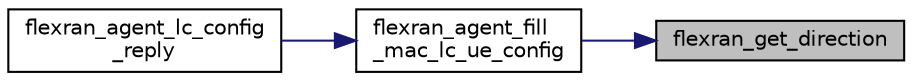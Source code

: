 digraph "flexran_get_direction"
{
 // LATEX_PDF_SIZE
  edge [fontname="Helvetica",fontsize="10",labelfontname="Helvetica",labelfontsize="10"];
  node [fontname="Helvetica",fontsize="10",shape=record];
  rankdir="RL";
  Node1 [label="flexran_get_direction",height=0.2,width=0.4,color="black", fillcolor="grey75", style="filled", fontcolor="black",tooltip=" "];
  Node1 -> Node2 [dir="back",color="midnightblue",fontsize="10",style="solid",fontname="Helvetica"];
  Node2 [label="flexran_agent_fill\l_mac_lc_ue_config",height=0.2,width=0.4,color="black", fillcolor="white", style="filled",URL="$flexran__agent__mac_8h.html#aa45e16d4732f13df1e132d48a190e24d",tooltip=" "];
  Node2 -> Node3 [dir="back",color="midnightblue",fontsize="10",style="solid",fontname="Helvetica"];
  Node3 [label="flexran_agent_lc_config\l_reply",height=0.2,width=0.4,color="black", fillcolor="white", style="filled",URL="$flexran__agent__common_8h.html#a7a914d4dfaef85ce427c22bb8d4d46ae",tooltip=" "];
}
